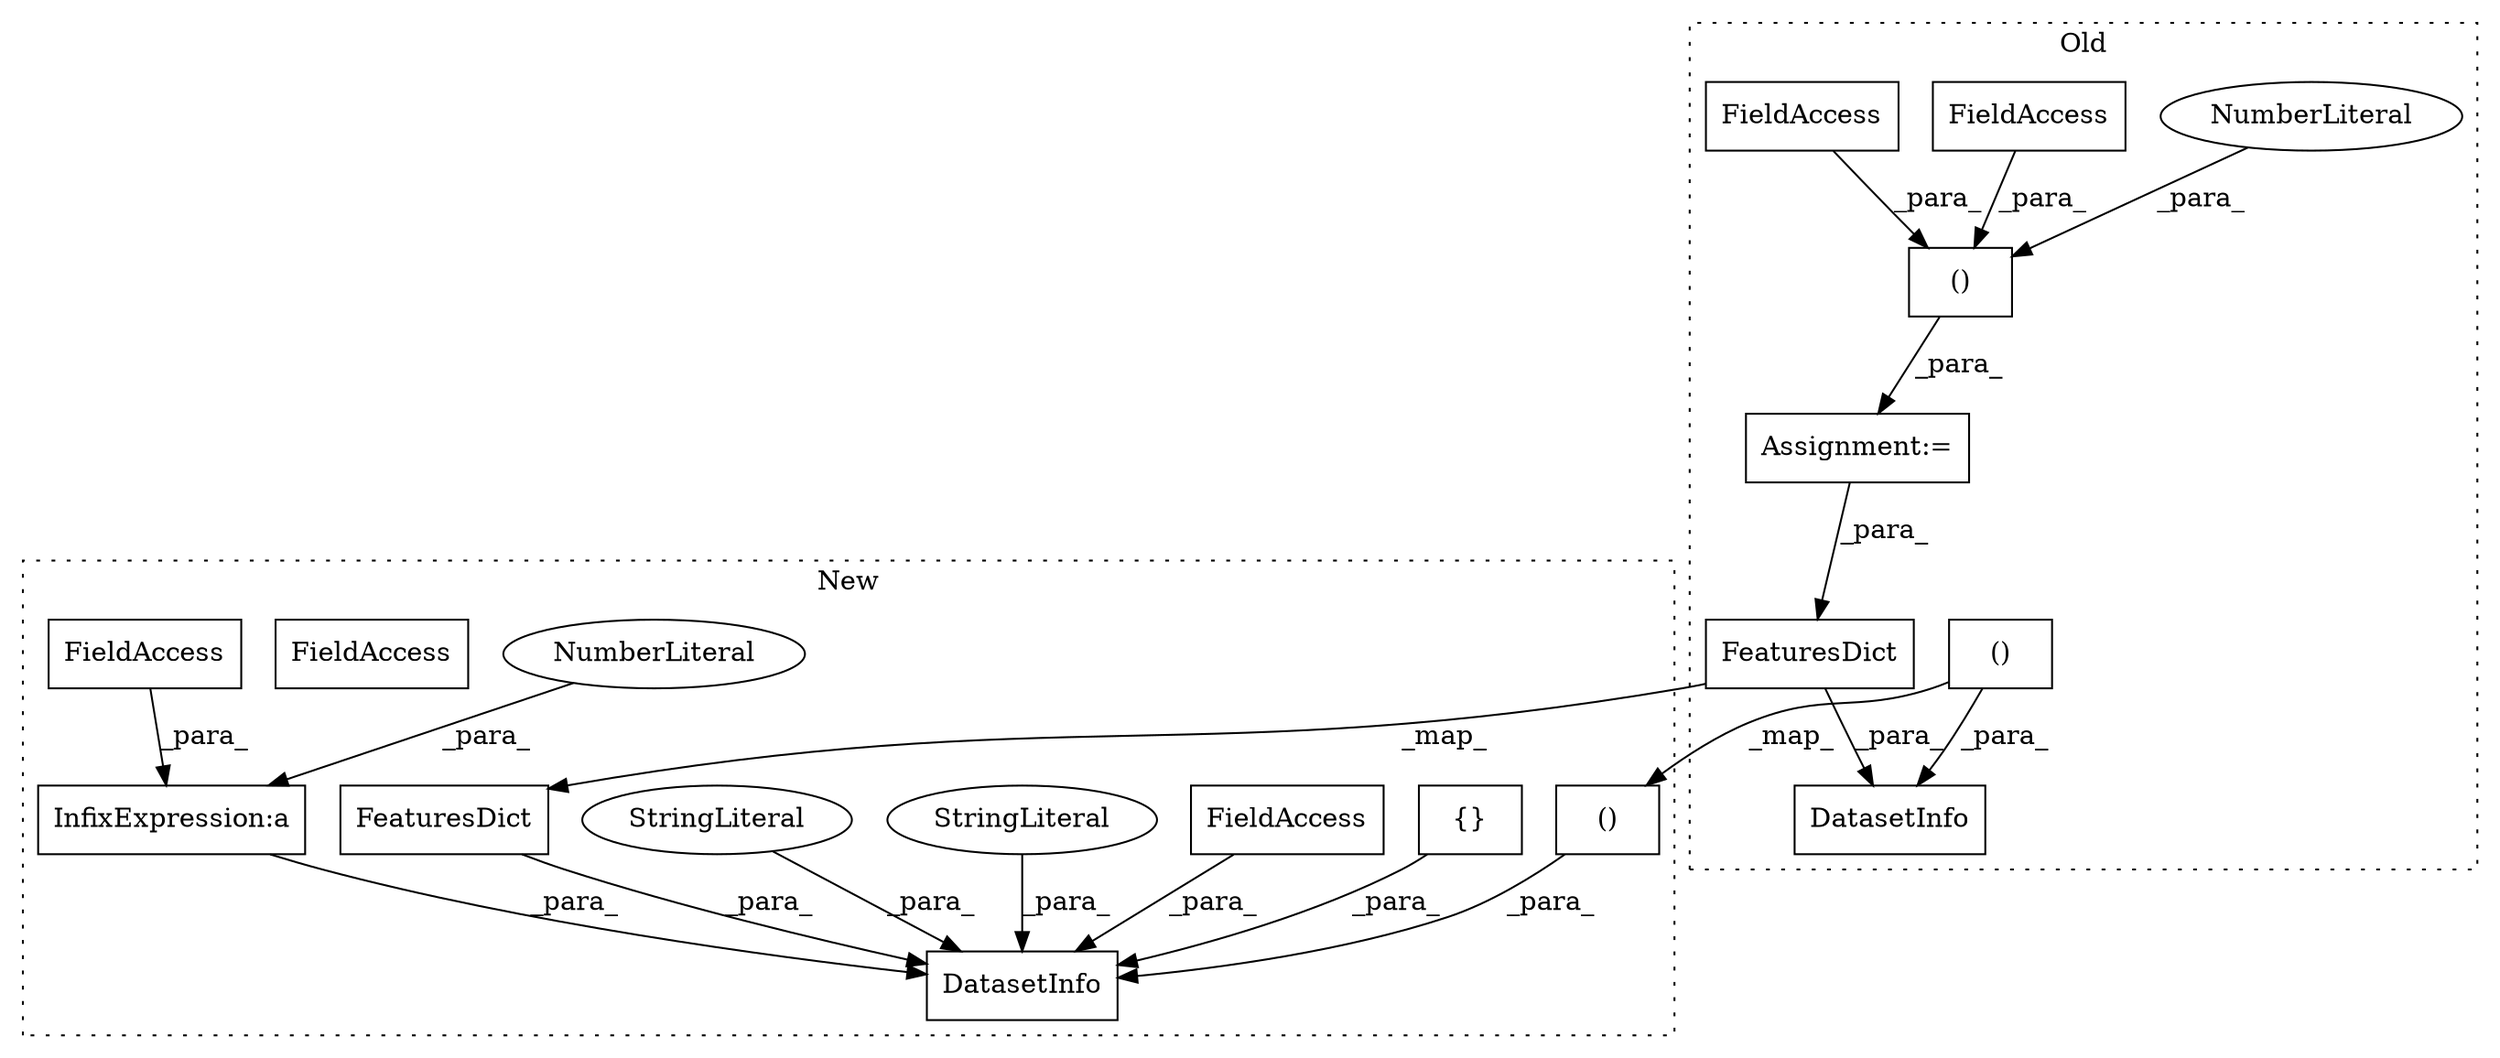 digraph G {
subgraph cluster0 {
1 [label="FeaturesDict" a="32" s="4851,5155" l="13,1" shape="box"];
7 [label="DatasetInfo" a="32" s="4799,5189" l="12,2" shape="box"];
12 [label="()" a="106" s="4610" l="61" shape="box"];
13 [label="NumberLiteral" a="34" s="4670" l="1" shape="ellipse"];
14 [label="FieldAccess" a="22" s="4640" l="17" shape="box"];
15 [label="FieldAccess" a="22" s="4610" l="17" shape="box"];
17 [label="()" a="106" s="5162" l="27" shape="box"];
18 [label="Assignment:=" a="7" s="4604" l="6" shape="box"];
label = "Old";
style="dotted";
}
subgraph cluster1 {
2 [label="FeaturesDict" a="32" s="5481,5792" l="13,1" shape="box"];
3 [label="DatasetInfo" a="32" s="5060,6086" l="12,1" shape="box"];
4 [label="InfixExpression:a" a="27" s="5894" l="3" shape="box"];
5 [label="NumberLiteral" a="34" s="5889" l="5" shape="ellipse"];
6 [label="{}" a="4" s="5840,5886" l="1,1" shape="box"];
8 [label="FieldAccess" a="22" s="5072" l="9" shape="box"];
9 [label="FieldAccess" a="22" s="5897" l="45" shape="box"];
10 [label="StringLiteral" a="45" s="5944" l="142" shape="ellipse"];
11 [label="StringLiteral" a="45" s="5082" l="358" shape="ellipse"];
16 [label="()" a="106" s="5799" l="27" shape="box"];
19 [label="FieldAccess" a="22" s="5897" l="45" shape="box"];
label = "New";
style="dotted";
}
1 -> 2 [label="_map_"];
1 -> 7 [label="_para_"];
2 -> 3 [label="_para_"];
4 -> 3 [label="_para_"];
5 -> 4 [label="_para_"];
6 -> 3 [label="_para_"];
8 -> 3 [label="_para_"];
10 -> 3 [label="_para_"];
11 -> 3 [label="_para_"];
12 -> 18 [label="_para_"];
13 -> 12 [label="_para_"];
14 -> 12 [label="_para_"];
15 -> 12 [label="_para_"];
16 -> 3 [label="_para_"];
17 -> 16 [label="_map_"];
17 -> 7 [label="_para_"];
18 -> 1 [label="_para_"];
19 -> 4 [label="_para_"];
}